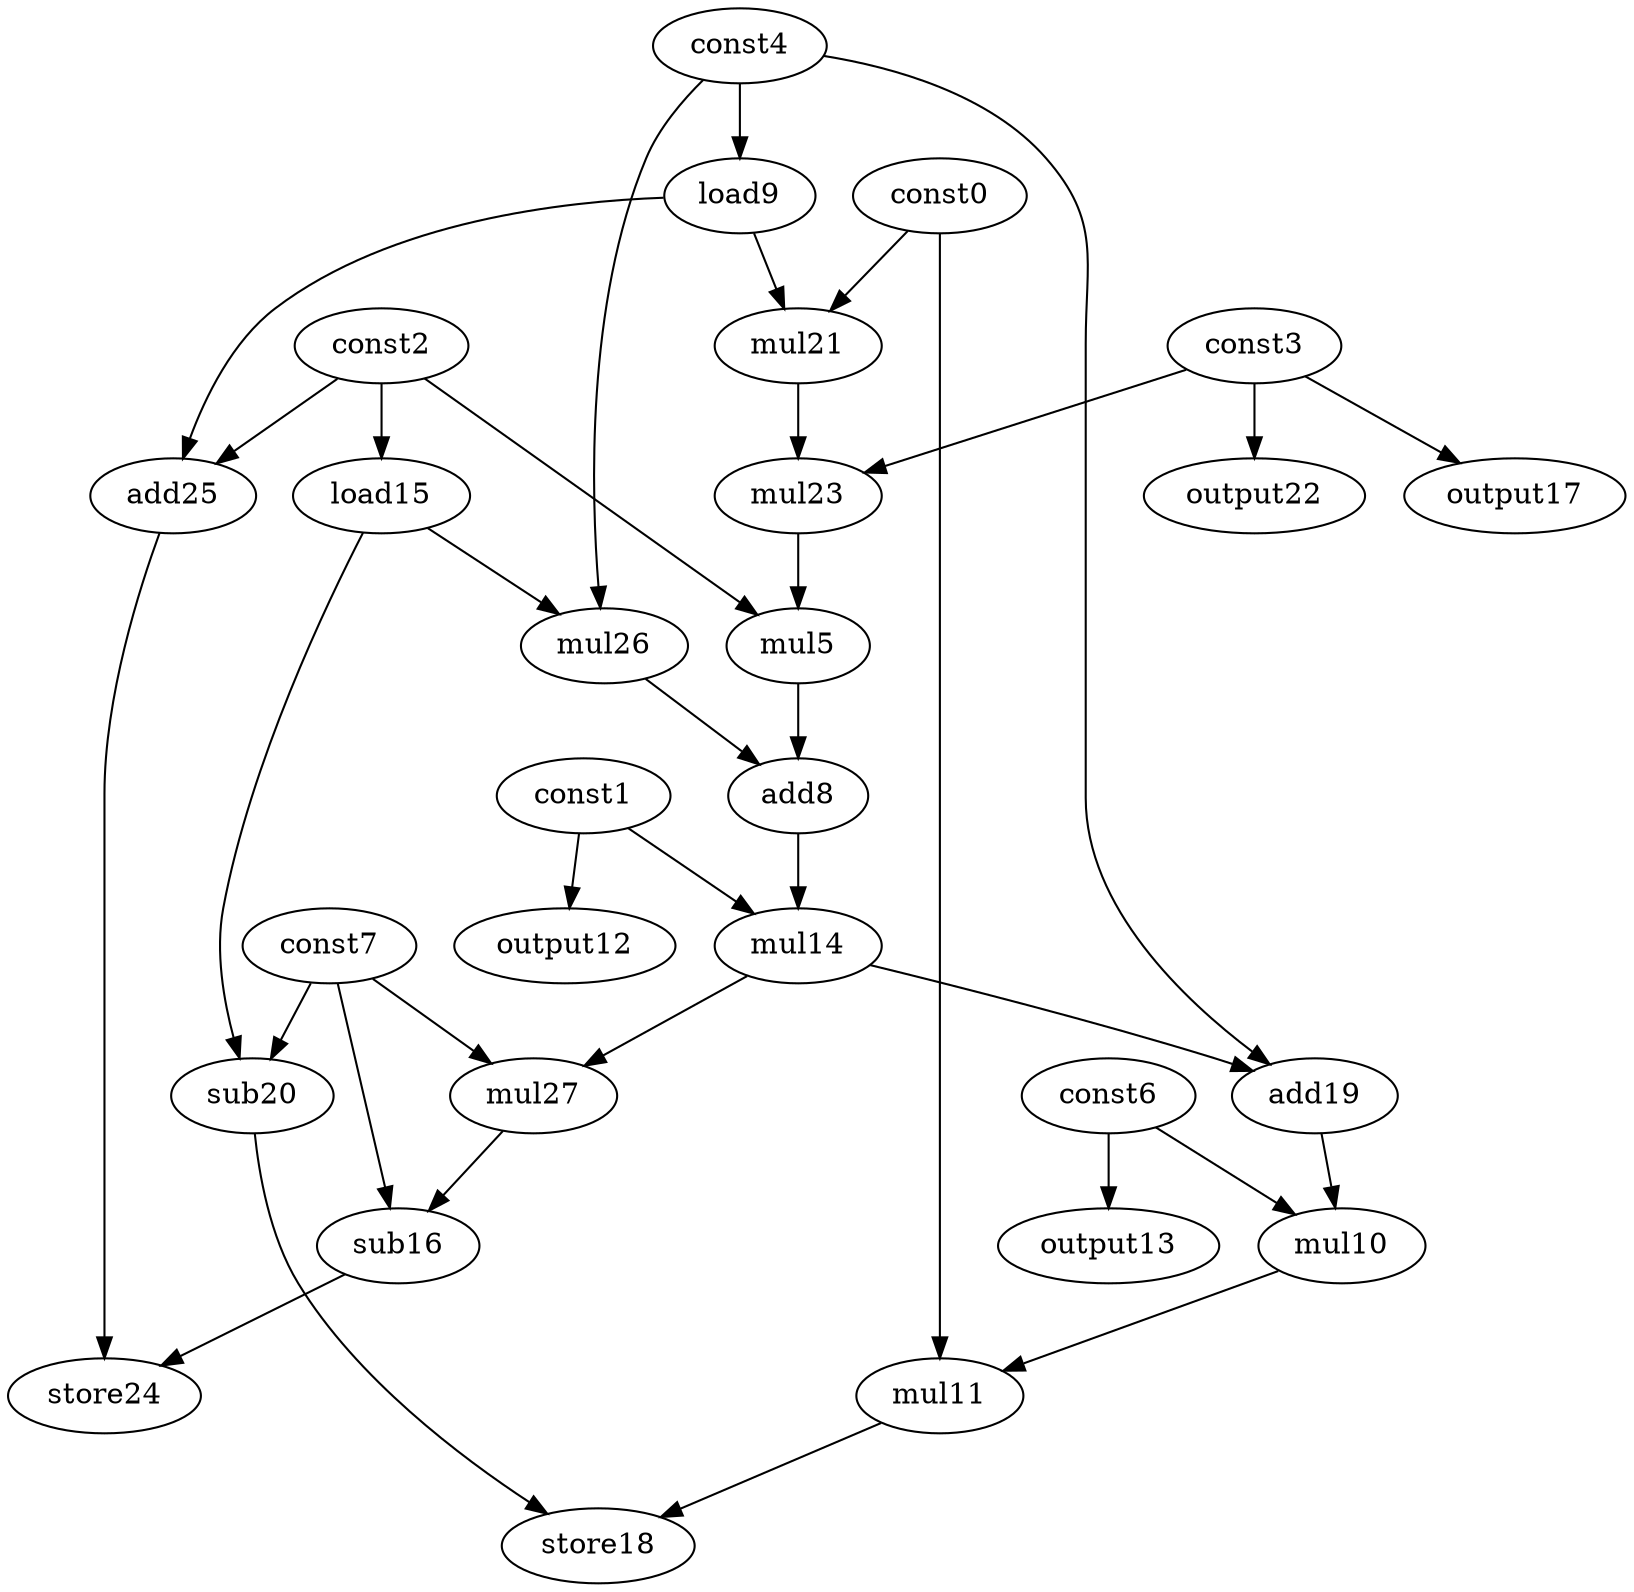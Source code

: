 digraph G { 
const0[opcode=const]; 
const1[opcode=const]; 
const2[opcode=const]; 
const3[opcode=const]; 
const4[opcode=const]; 
mul5[opcode=mul]; 
const6[opcode=const]; 
const7[opcode=const]; 
add8[opcode=add]; 
load9[opcode=load]; 
mul10[opcode=mul]; 
mul11[opcode=mul]; 
output12[opcode=output]; 
output13[opcode=output]; 
mul14[opcode=mul]; 
load15[opcode=load]; 
sub16[opcode=sub]; 
output17[opcode=output]; 
store18[opcode=store]; 
add19[opcode=add]; 
sub20[opcode=sub]; 
mul21[opcode=mul]; 
output22[opcode=output]; 
mul23[opcode=mul]; 
store24[opcode=store]; 
add25[opcode=add]; 
mul26[opcode=mul]; 
mul27[opcode=mul]; 
const4->load9[operand=0];
const1->output12[operand=0];
const6->output13[operand=0];
const2->load15[operand=0];
const3->output17[operand=0];
const3->output22[operand=0];
const7->sub20[operand=0];
load15->sub20[operand=1];
const0->mul21[operand=0];
load9->mul21[operand=1];
load9->add25[operand=0];
const2->add25[operand=1];
const4->mul26[operand=0];
load15->mul26[operand=1];
const3->mul23[operand=0];
mul21->mul23[operand=1];
const2->mul5[operand=0];
mul23->mul5[operand=1];
mul26->add8[operand=0];
mul5->add8[operand=1];
add8->mul14[operand=0];
const1->mul14[operand=1];
const4->add19[operand=0];
mul14->add19[operand=1];
mul14->mul27[operand=0];
const7->mul27[operand=1];
add19->mul10[operand=0];
const6->mul10[operand=1];
mul27->sub16[operand=0];
const7->sub16[operand=1];
const0->mul11[operand=0];
mul10->mul11[operand=1];
sub16->store24[operand=0];
add25->store24[operand=1];
mul11->store18[operand=0];
sub20->store18[operand=1];
}
